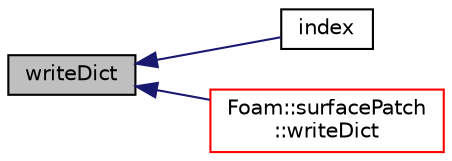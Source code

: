 digraph "writeDict"
{
  bgcolor="transparent";
  edge [fontname="Helvetica",fontsize="10",labelfontname="Helvetica",labelfontsize="10"];
  node [fontname="Helvetica",fontsize="10",shape=record];
  rankdir="LR";
  Node56 [label="writeDict",height=0.2,width=0.4,color="black", fillcolor="grey75", style="filled", fontcolor="black"];
  Node56 -> Node57 [dir="back",color="midnightblue",fontsize="10",style="solid",fontname="Helvetica"];
  Node57 [label="index",height=0.2,width=0.4,color="black",URL="$a31949.html#a6f3df476aed436497c792950885dd6a2",tooltip="Return the index of this patch in the boundaryMesh. "];
  Node56 -> Node58 [dir="back",color="midnightblue",fontsize="10",style="solid",fontname="Helvetica"];
  Node58 [label="Foam::surfacePatch\l::writeDict",height=0.2,width=0.4,color="red",URL="$a31953.html#a99e013320e2bb0118f0c2857a9193f62",tooltip="Write dictionary. "];
}
